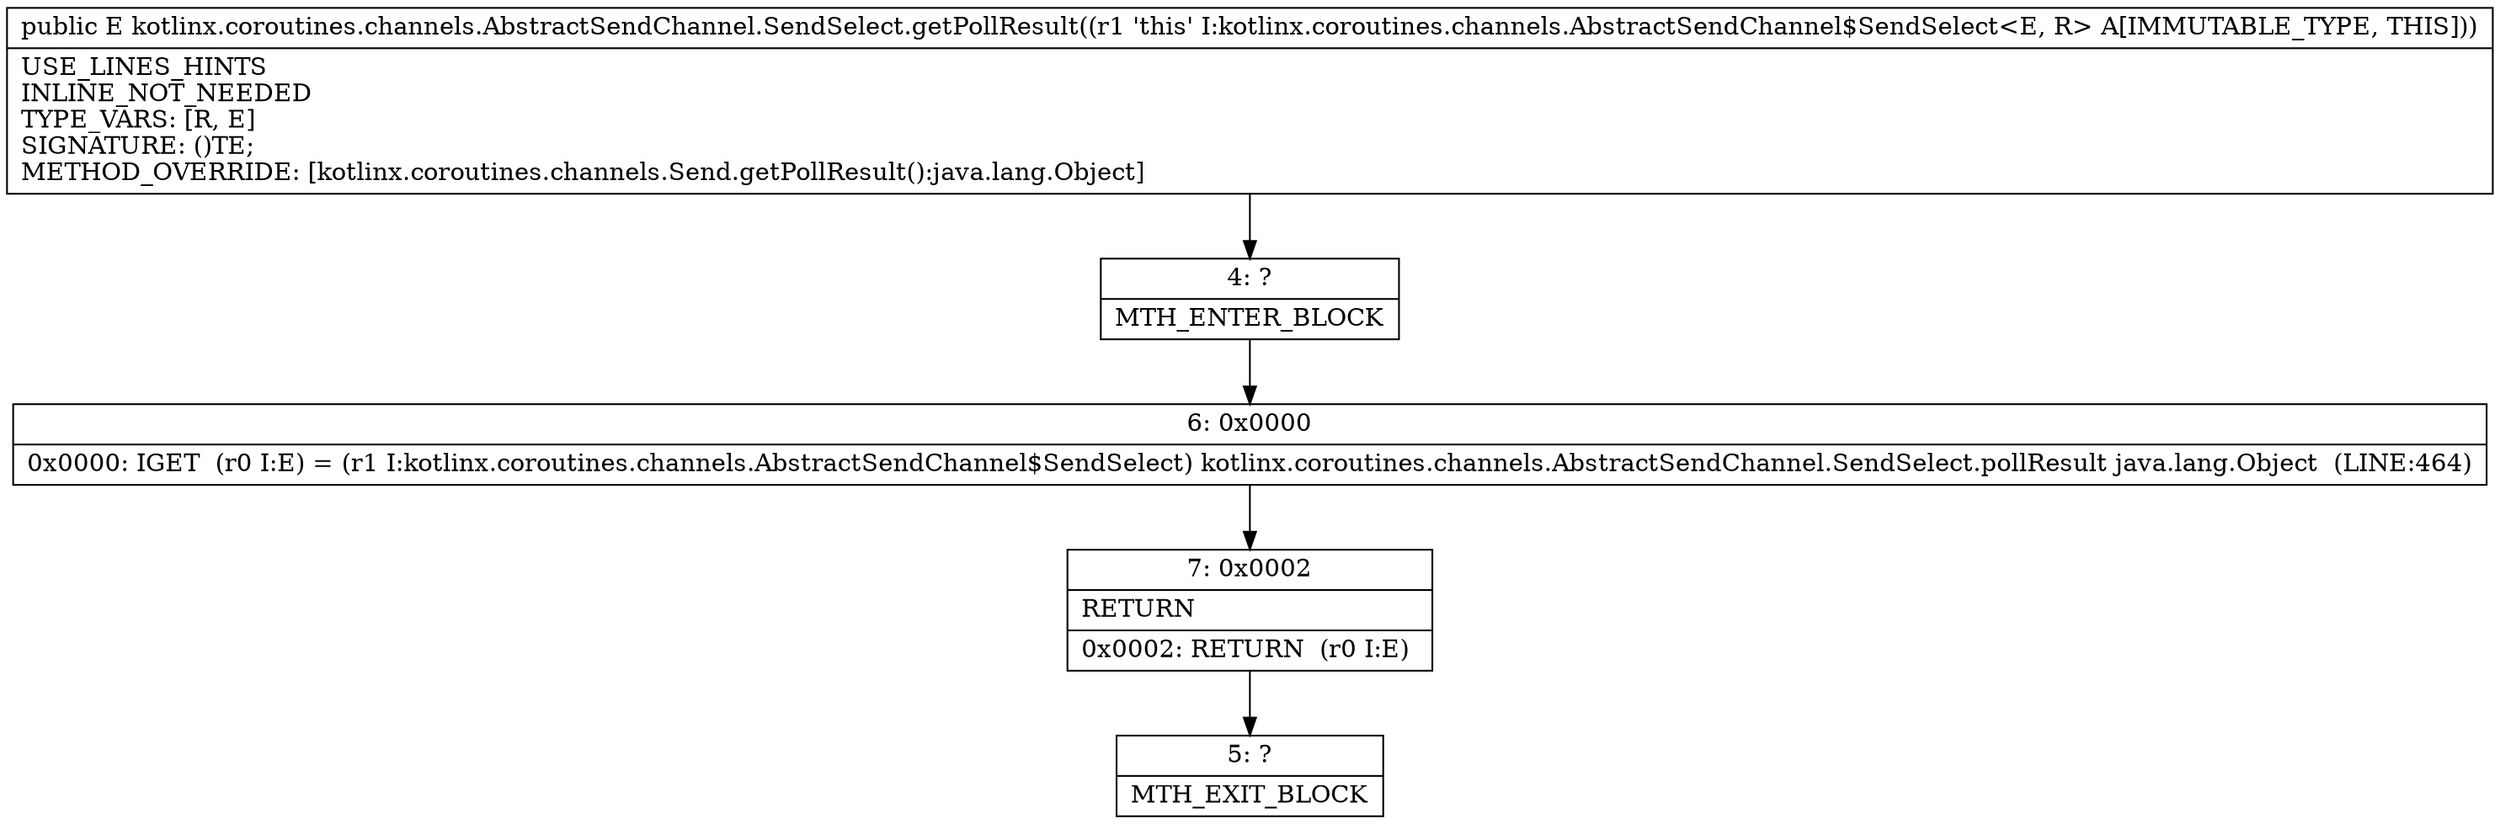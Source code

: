 digraph "CFG forkotlinx.coroutines.channels.AbstractSendChannel.SendSelect.getPollResult()Ljava\/lang\/Object;" {
Node_4 [shape=record,label="{4\:\ ?|MTH_ENTER_BLOCK\l}"];
Node_6 [shape=record,label="{6\:\ 0x0000|0x0000: IGET  (r0 I:E) = (r1 I:kotlinx.coroutines.channels.AbstractSendChannel$SendSelect) kotlinx.coroutines.channels.AbstractSendChannel.SendSelect.pollResult java.lang.Object  (LINE:464)\l}"];
Node_7 [shape=record,label="{7\:\ 0x0002|RETURN\l|0x0002: RETURN  (r0 I:E) \l}"];
Node_5 [shape=record,label="{5\:\ ?|MTH_EXIT_BLOCK\l}"];
MethodNode[shape=record,label="{public E kotlinx.coroutines.channels.AbstractSendChannel.SendSelect.getPollResult((r1 'this' I:kotlinx.coroutines.channels.AbstractSendChannel$SendSelect\<E, R\> A[IMMUTABLE_TYPE, THIS]))  | USE_LINES_HINTS\lINLINE_NOT_NEEDED\lTYPE_VARS: [R, E]\lSIGNATURE: ()TE;\lMETHOD_OVERRIDE: [kotlinx.coroutines.channels.Send.getPollResult():java.lang.Object]\l}"];
MethodNode -> Node_4;Node_4 -> Node_6;
Node_6 -> Node_7;
Node_7 -> Node_5;
}

